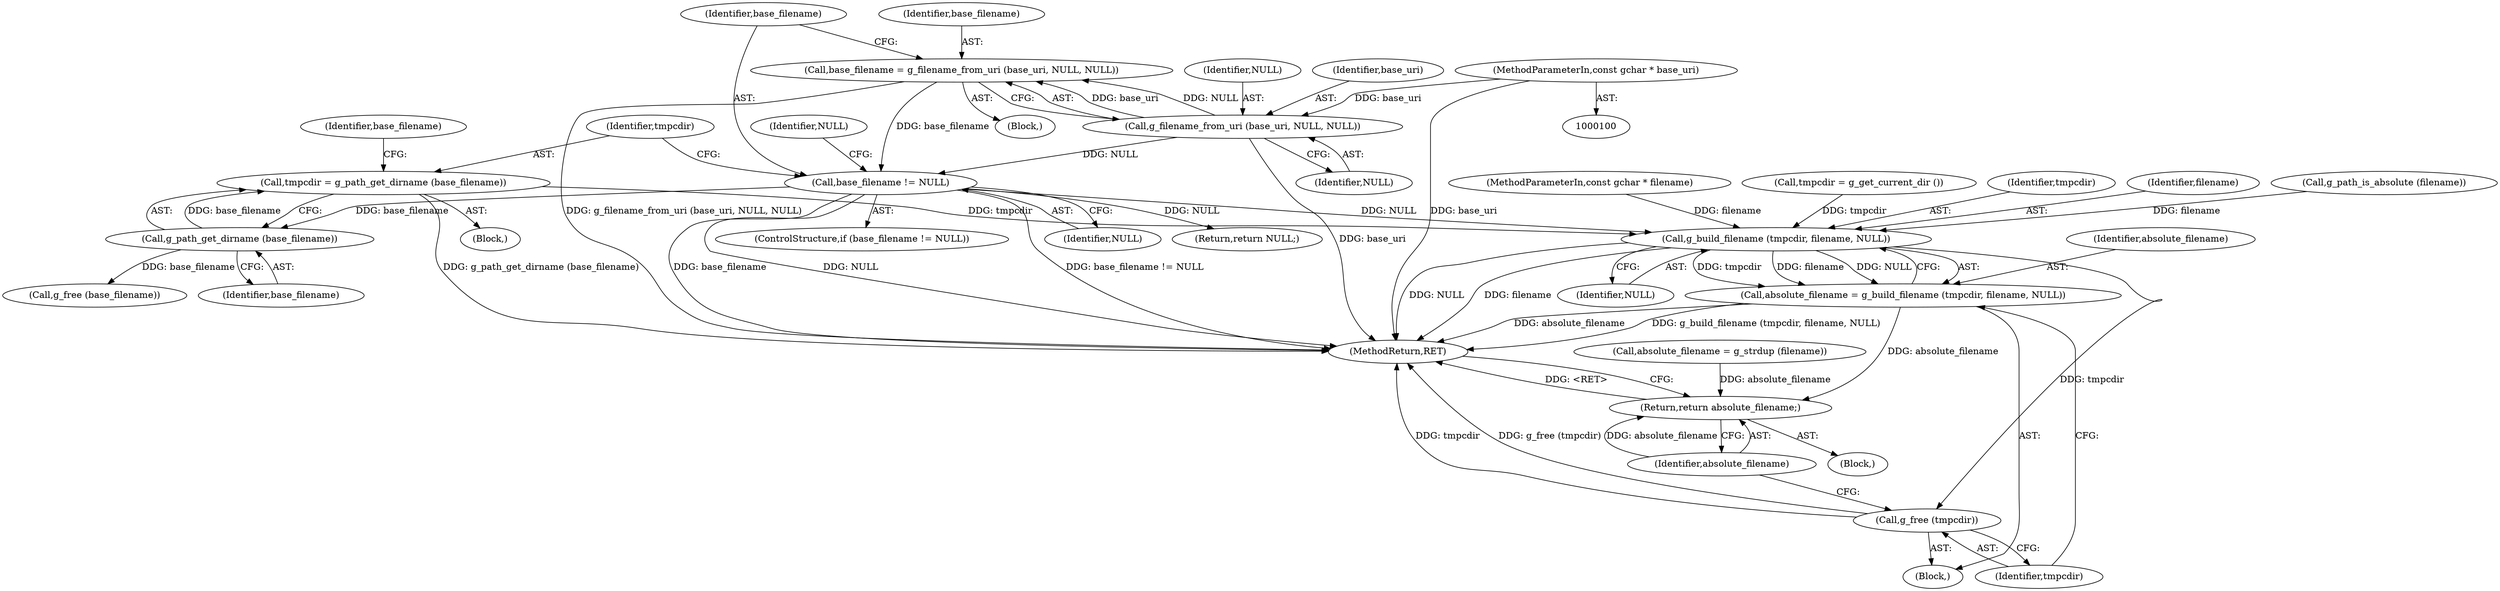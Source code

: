digraph "0_librsvg_f9d69eadd2b16b00d1a1f9f286122123f8e547dd@pointer" {
"1000131" [label="(Call,tmpcdir = g_path_get_dirname (base_filename))"];
"1000133" [label="(Call,g_path_get_dirname (base_filename))"];
"1000127" [label="(Call,base_filename != NULL)"];
"1000120" [label="(Call,base_filename = g_filename_from_uri (base_uri, NULL, NULL))"];
"1000122" [label="(Call,g_filename_from_uri (base_uri, NULL, NULL))"];
"1000102" [label="(MethodParameterIn,const gchar * base_uri)"];
"1000146" [label="(Call,g_build_filename (tmpcdir, filename, NULL))"];
"1000144" [label="(Call,absolute_filename = g_build_filename (tmpcdir, filename, NULL))"];
"1000152" [label="(Return,return absolute_filename;)"];
"1000150" [label="(Call,g_free (tmpcdir))"];
"1000130" [label="(Block,)"];
"1000109" [label="(Call,absolute_filename = g_strdup (filename))"];
"1000125" [label="(Identifier,NULL)"];
"1000138" [label="(Return,return NULL;)"];
"1000102" [label="(MethodParameterIn,const gchar * base_uri)"];
"1000106" [label="(Call,g_path_is_absolute (filename))"];
"1000101" [label="(MethodParameterIn,const gchar * filename)"];
"1000145" [label="(Identifier,absolute_filename)"];
"1000151" [label="(Identifier,tmpcdir)"];
"1000114" [label="(Block,)"];
"1000136" [label="(Identifier,base_filename)"];
"1000120" [label="(Call,base_filename = g_filename_from_uri (base_uri, NULL, NULL))"];
"1000144" [label="(Call,absolute_filename = g_build_filename (tmpcdir, filename, NULL))"];
"1000127" [label="(Call,base_filename != NULL)"];
"1000119" [label="(Block,)"];
"1000124" [label="(Identifier,NULL)"];
"1000133" [label="(Call,g_path_get_dirname (base_filename))"];
"1000141" [label="(Call,tmpcdir = g_get_current_dir ())"];
"1000135" [label="(Call,g_free (base_filename))"];
"1000123" [label="(Identifier,base_uri)"];
"1000129" [label="(Identifier,NULL)"];
"1000147" [label="(Identifier,tmpcdir)"];
"1000131" [label="(Call,tmpcdir = g_path_get_dirname (base_filename))"];
"1000150" [label="(Call,g_free (tmpcdir))"];
"1000152" [label="(Return,return absolute_filename;)"];
"1000128" [label="(Identifier,base_filename)"];
"1000149" [label="(Identifier,NULL)"];
"1000134" [label="(Identifier,base_filename)"];
"1000148" [label="(Identifier,filename)"];
"1000139" [label="(Identifier,NULL)"];
"1000122" [label="(Call,g_filename_from_uri (base_uri, NULL, NULL))"];
"1000154" [label="(MethodReturn,RET)"];
"1000103" [label="(Block,)"];
"1000146" [label="(Call,g_build_filename (tmpcdir, filename, NULL))"];
"1000126" [label="(ControlStructure,if (base_filename != NULL))"];
"1000132" [label="(Identifier,tmpcdir)"];
"1000153" [label="(Identifier,absolute_filename)"];
"1000121" [label="(Identifier,base_filename)"];
"1000131" -> "1000130"  [label="AST: "];
"1000131" -> "1000133"  [label="CFG: "];
"1000132" -> "1000131"  [label="AST: "];
"1000133" -> "1000131"  [label="AST: "];
"1000136" -> "1000131"  [label="CFG: "];
"1000131" -> "1000154"  [label="DDG: g_path_get_dirname (base_filename)"];
"1000133" -> "1000131"  [label="DDG: base_filename"];
"1000131" -> "1000146"  [label="DDG: tmpcdir"];
"1000133" -> "1000134"  [label="CFG: "];
"1000134" -> "1000133"  [label="AST: "];
"1000127" -> "1000133"  [label="DDG: base_filename"];
"1000133" -> "1000135"  [label="DDG: base_filename"];
"1000127" -> "1000126"  [label="AST: "];
"1000127" -> "1000129"  [label="CFG: "];
"1000128" -> "1000127"  [label="AST: "];
"1000129" -> "1000127"  [label="AST: "];
"1000132" -> "1000127"  [label="CFG: "];
"1000139" -> "1000127"  [label="CFG: "];
"1000127" -> "1000154"  [label="DDG: base_filename != NULL"];
"1000127" -> "1000154"  [label="DDG: base_filename"];
"1000127" -> "1000154"  [label="DDG: NULL"];
"1000120" -> "1000127"  [label="DDG: base_filename"];
"1000122" -> "1000127"  [label="DDG: NULL"];
"1000127" -> "1000138"  [label="DDG: NULL"];
"1000127" -> "1000146"  [label="DDG: NULL"];
"1000120" -> "1000119"  [label="AST: "];
"1000120" -> "1000122"  [label="CFG: "];
"1000121" -> "1000120"  [label="AST: "];
"1000122" -> "1000120"  [label="AST: "];
"1000128" -> "1000120"  [label="CFG: "];
"1000120" -> "1000154"  [label="DDG: g_filename_from_uri (base_uri, NULL, NULL)"];
"1000122" -> "1000120"  [label="DDG: base_uri"];
"1000122" -> "1000120"  [label="DDG: NULL"];
"1000122" -> "1000125"  [label="CFG: "];
"1000123" -> "1000122"  [label="AST: "];
"1000124" -> "1000122"  [label="AST: "];
"1000125" -> "1000122"  [label="AST: "];
"1000122" -> "1000154"  [label="DDG: base_uri"];
"1000102" -> "1000122"  [label="DDG: base_uri"];
"1000102" -> "1000100"  [label="AST: "];
"1000102" -> "1000154"  [label="DDG: base_uri"];
"1000146" -> "1000144"  [label="AST: "];
"1000146" -> "1000149"  [label="CFG: "];
"1000147" -> "1000146"  [label="AST: "];
"1000148" -> "1000146"  [label="AST: "];
"1000149" -> "1000146"  [label="AST: "];
"1000144" -> "1000146"  [label="CFG: "];
"1000146" -> "1000154"  [label="DDG: NULL"];
"1000146" -> "1000154"  [label="DDG: filename"];
"1000146" -> "1000144"  [label="DDG: tmpcdir"];
"1000146" -> "1000144"  [label="DDG: filename"];
"1000146" -> "1000144"  [label="DDG: NULL"];
"1000141" -> "1000146"  [label="DDG: tmpcdir"];
"1000106" -> "1000146"  [label="DDG: filename"];
"1000101" -> "1000146"  [label="DDG: filename"];
"1000146" -> "1000150"  [label="DDG: tmpcdir"];
"1000144" -> "1000114"  [label="AST: "];
"1000145" -> "1000144"  [label="AST: "];
"1000151" -> "1000144"  [label="CFG: "];
"1000144" -> "1000154"  [label="DDG: g_build_filename (tmpcdir, filename, NULL)"];
"1000144" -> "1000154"  [label="DDG: absolute_filename"];
"1000144" -> "1000152"  [label="DDG: absolute_filename"];
"1000152" -> "1000103"  [label="AST: "];
"1000152" -> "1000153"  [label="CFG: "];
"1000153" -> "1000152"  [label="AST: "];
"1000154" -> "1000152"  [label="CFG: "];
"1000152" -> "1000154"  [label="DDG: <RET>"];
"1000153" -> "1000152"  [label="DDG: absolute_filename"];
"1000109" -> "1000152"  [label="DDG: absolute_filename"];
"1000150" -> "1000114"  [label="AST: "];
"1000150" -> "1000151"  [label="CFG: "];
"1000151" -> "1000150"  [label="AST: "];
"1000153" -> "1000150"  [label="CFG: "];
"1000150" -> "1000154"  [label="DDG: g_free (tmpcdir)"];
"1000150" -> "1000154"  [label="DDG: tmpcdir"];
}

